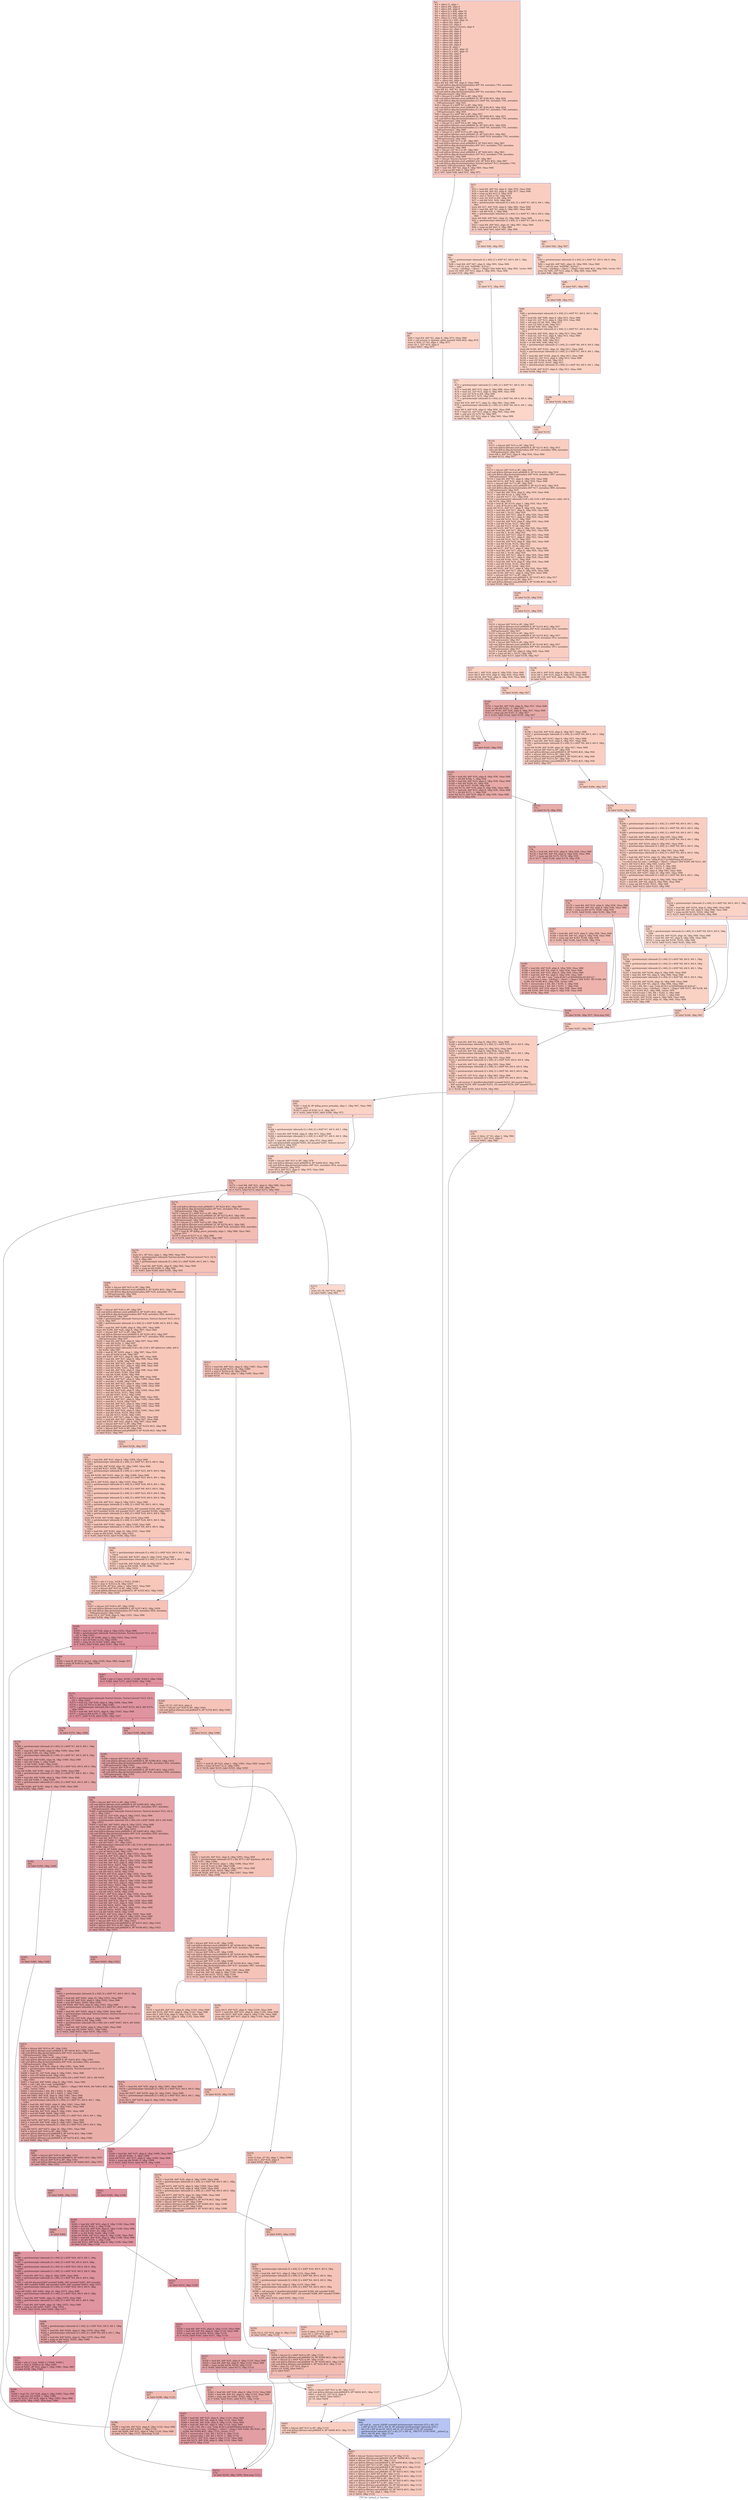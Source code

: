 digraph "CFG for 'prime2_p' function" {
	label="CFG for 'prime2_p' function";

	Node0x19be4e0 [shape=record,color="#3d50c3ff", style=filled, fillcolor="#ef886b70",label="{%2:\l  %3 = alloca i1, align 1\l  %4 = alloca i64, align 8\l  %5 = alloca i64, align 8\l  %6 = alloca [2 x i64], align 16\l  %7 = alloca [2 x i64], align 16\l  %8 = alloca [2 x i64], align 16\l  %9 = alloca [2 x i64], align 16\l  %10 = alloca [2 x i64], align 16\l  %11 = alloca i64, align 8\l  %12 = alloca i32, align 4\l  %13 = alloca %struct.factors, align 8\l  %14 = alloca i32, align 4\l  %15 = alloca i64, align 8\l  %16 = alloca i64, align 8\l  %17 = alloca i64, align 8\l  %18 = alloca i64, align 8\l  %19 = alloca i64, align 8\l  %20 = alloca i64, align 8\l  %21 = alloca i64, align 8\l  %22 = alloca i8, align 1\l  %23 = alloca [2 x i64], align 16\l  %24 = alloca [2 x i64], align 16\l  %25 = alloca i64, align 8\l  %26 = alloca i64, align 8\l  %27 = alloca i64, align 8\l  %28 = alloca i32, align 4\l  %29 = alloca i64, align 8\l  %30 = alloca i64, align 8\l  %31 = alloca i64, align 8\l  %32 = alloca i64, align 8\l  %33 = alloca i64, align 8\l  %34 = alloca i64, align 8\l  %35 = alloca i64, align 8\l  %36 = alloca i64, align 8\l  %37 = alloca i64, align 8\l  store i64 %0, i64* %4, align 8, !tbaa !848\l  call void @llvm.dbg.declare(metadata i64* %4, metadata !783, metadata\l... !DIExpression()), !dbg !852\l  store i64 %1, i64* %5, align 8, !tbaa !848\l  call void @llvm.dbg.declare(metadata i64* %5, metadata !784, metadata\l... !DIExpression()), !dbg !853\l  %38 = bitcast [2 x i64]* %6 to i8*, !dbg !854\l  call void @llvm.lifetime.start.p0i8(i64 16, i8* %38) #23, !dbg !854\l  call void @llvm.dbg.declare(metadata [2 x i64]* %6, metadata !785, metadata\l... !DIExpression()), !dbg !855\l  %39 = bitcast [2 x i64]* %7 to i8*, !dbg !854\l  call void @llvm.lifetime.start.p0i8(i64 16, i8* %39) #23, !dbg !854\l  call void @llvm.dbg.declare(metadata [2 x i64]* %7, metadata !789, metadata\l... !DIExpression()), !dbg !856\l  %40 = bitcast [2 x i64]* %8 to i8*, !dbg !857\l  call void @llvm.lifetime.start.p0i8(i64 16, i8* %40) #23, !dbg !857\l  call void @llvm.dbg.declare(metadata [2 x i64]* %8, metadata !790, metadata\l... !DIExpression()), !dbg !858\l  %41 = bitcast [2 x i64]* %9 to i8*, !dbg !859\l  call void @llvm.lifetime.start.p0i8(i64 16, i8* %41) #23, !dbg !859\l  call void @llvm.dbg.declare(metadata [2 x i64]* %9, metadata !791, metadata\l... !DIExpression()), !dbg !860\l  %42 = bitcast [2 x i64]* %10 to i8*, !dbg !861\l  call void @llvm.lifetime.start.p0i8(i64 16, i8* %42) #23, !dbg !861\l  call void @llvm.dbg.declare(metadata [2 x i64]* %10, metadata !792, metadata\l... !DIExpression()), !dbg !862\l  %43 = bitcast i64* %11 to i8*, !dbg !863\l  call void @llvm.lifetime.start.p0i8(i64 8, i8* %43) #23, !dbg !863\l  call void @llvm.dbg.declare(metadata i64* %11, metadata !793, metadata\l... !DIExpression()), !dbg !864\l  %44 = bitcast i32* %12 to i8*, !dbg !865\l  call void @llvm.lifetime.start.p0i8(i64 4, i8* %44) #23, !dbg !865\l  call void @llvm.dbg.declare(metadata i32* %12, metadata !794, metadata\l... !DIExpression()), !dbg !866\l  %45 = bitcast %struct.factors* %13 to i8*, !dbg !867\l  call void @llvm.lifetime.start.p0i8(i64 256, i8* %45) #23, !dbg !867\l  call void @llvm.dbg.declare(metadata %struct.factors* %13, metadata !795,\l... metadata !DIExpression()), !dbg !868\l  %46 = load i64, i64* %4, align 8, !dbg !869, !tbaa !848\l  %47 = icmp eq i64 %46, 0, !dbg !871\l  br i1 %47, label %48, label %51, !dbg !872\l|{<s0>T|<s1>F}}"];
	Node0x19be4e0:s0 -> Node0x1969c40;
	Node0x19be4e0:s1 -> Node0x1969c90;
	Node0x1969c40 [shape=record,color="#3d50c3ff", style=filled, fillcolor="#f59c7d70",label="{%48:\l48:                                               \l  %49 = load i64, i64* %5, align 8, !dbg !873, !tbaa !848\l  %50 = call zeroext i1 @prime_p(i64 noundef %49) #24, !dbg !874\l  store i1 %50, i1* %3, align 1, !dbg !875\l  store i32 1, i32* %14, align 4\l  br label %607, !dbg !875\l}"];
	Node0x1969c40 -> Node0x196bdb0;
	Node0x1969c90 [shape=record,color="#3d50c3ff", style=filled, fillcolor="#f2907270",label="{%51:\l51:                                               \l  %52 = load i64, i64* %4, align 8, !dbg !876, !tbaa !848\l  %53 = load i64, i64* %5, align 8, !dbg !877, !tbaa !848\l  %54 = icmp eq i64 %53, 0, !dbg !878\l  %55 = zext i1 %54 to i32, !dbg !878\l  %56 = sext i32 %55 to i64, !dbg !879\l  %57 = sub i64 %52, %56, !dbg !880\l  %58 = getelementptr inbounds [2 x i64], [2 x i64]* %7, i64 0, i64 1, !dbg\l... !881\l  store i64 %57, i64* %58, align 8, !dbg !882, !tbaa !848\l  %59 = load i64, i64* %5, align 8, !dbg !883, !tbaa !848\l  %60 = sub i64 %59, 1, !dbg !884\l  %61 = getelementptr inbounds [2 x i64], [2 x i64]* %7, i64 0, i64 0, !dbg\l... !885\l  store i64 %60, i64* %61, align 16, !dbg !886, !tbaa !848\l  %62 = getelementptr inbounds [2 x i64], [2 x i64]* %7, i64 0, i64 0, !dbg\l... !887\l  %63 = load i64, i64* %62, align 16, !dbg !887, !tbaa !848\l  %64 = icmp eq i64 %63, 0, !dbg !889\l  br i1 %64, label %65, label %81, !dbg !890\l|{<s0>T|<s1>F}}"];
	Node0x1969c90:s0 -> Node0x1969ce0;
	Node0x1969c90:s1 -> Node0x1969e20;
	Node0x1969ce0 [shape=record,color="#3d50c3ff", style=filled, fillcolor="#f6a38570",label="{%65:\l65:                                               \l  br label %66, !dbg !891\l}"];
	Node0x1969ce0 -> Node0x1969d30;
	Node0x1969d30 [shape=record,color="#3d50c3ff", style=filled, fillcolor="#f6a38570",label="{%66:\l66:                                               \l  %67 = getelementptr inbounds [2 x i64], [2 x i64]* %7, i64 0, i64 1, !dbg\l... !893\l  %68 = load i64, i64* %67, align 8, !dbg !893, !tbaa !848\l  %69 = call i32 asm \"bsf\\09$1, $\{0:q\}\",\l... \"=r,rm,~\{dirflag\},~\{fpsr\},~\{flags\}\"(i64 %68) #25, !dbg !893, !srcloc !895\l  store i32 %69, i32* %12, align 4, !dbg !893, !tbaa !896\l  br label %70, !dbg !893\l}"];
	Node0x1969d30 -> Node0x1969d80;
	Node0x1969d80 [shape=record,color="#3d50c3ff", style=filled, fillcolor="#f6a38570",label="{%70:\l70:                                               \l  br label %71, !dbg !893\l}"];
	Node0x1969d80 -> Node0x1969dd0;
	Node0x1969dd0 [shape=record,color="#3d50c3ff", style=filled, fillcolor="#f6a38570",label="{%71:\l71:                                               \l  %72 = getelementptr inbounds [2 x i64], [2 x i64]* %7, i64 0, i64 1, !dbg\l... !898\l  %73 = load i64, i64* %72, align 8, !dbg !898, !tbaa !848\l  %74 = load i32, i32* %12, align 4, !dbg !899, !tbaa !896\l  %75 = zext i32 %74 to i64, !dbg !900\l  %76 = lshr i64 %73, %75, !dbg !900\l  %77 = getelementptr inbounds [2 x i64], [2 x i64]* %6, i64 0, i64 0, !dbg\l... !901\l  store i64 %76, i64* %77, align 16, !dbg !902, !tbaa !848\l  %78 = getelementptr inbounds [2 x i64], [2 x i64]* %6, i64 0, i64 1, !dbg\l... !903\l  store i64 0, i64* %78, align 8, !dbg !904, !tbaa !848\l  %79 = load i32, i32* %12, align 4, !dbg !905, !tbaa !896\l  %80 = add nsw i32 %79, 64, !dbg !905\l  store i32 %80, i32* %12, align 4, !dbg !905, !tbaa !896\l  br label %110, !dbg !906\l}"];
	Node0x1969dd0 -> Node0x196a050;
	Node0x1969e20 [shape=record,color="#3d50c3ff", style=filled, fillcolor="#f4987a70",label="{%81:\l81:                                               \l  br label %82, !dbg !907\l}"];
	Node0x1969e20 -> Node0x1969e70;
	Node0x1969e70 [shape=record,color="#3d50c3ff", style=filled, fillcolor="#f4987a70",label="{%82:\l82:                                               \l  %83 = getelementptr inbounds [2 x i64], [2 x i64]* %7, i64 0, i64 0, !dbg\l... !909\l  %84 = load i64, i64* %83, align 16, !dbg !909, !tbaa !848\l  %85 = call i32 asm \"bsf\\09$1, $\{0:q\}\",\l... \"=r,rm,~\{dirflag\},~\{fpsr\},~\{flags\}\"(i64 %84) #25, !dbg !909, !srcloc !911\l  store i32 %85, i32* %12, align 4, !dbg !909, !tbaa !896\l  br label %86, !dbg !909\l}"];
	Node0x1969e70 -> Node0x1969ec0;
	Node0x1969ec0 [shape=record,color="#3d50c3ff", style=filled, fillcolor="#f4987a70",label="{%86:\l86:                                               \l  br label %87, !dbg !909\l}"];
	Node0x1969ec0 -> Node0x1969f10;
	Node0x1969f10 [shape=record,color="#3d50c3ff", style=filled, fillcolor="#f4987a70",label="{%87:\l87:                                               \l  br label %88, !dbg !912\l}"];
	Node0x1969f10 -> Node0x1969f60;
	Node0x1969f60 [shape=record,color="#3d50c3ff", style=filled, fillcolor="#f4987a70",label="{%88:\l88:                                               \l  %89 = getelementptr inbounds [2 x i64], [2 x i64]* %7, i64 0, i64 1, !dbg\l... !913\l  %90 = load i64, i64* %89, align 8, !dbg !913, !tbaa !848\l  %91 = load i32, i32* %12, align 4, !dbg !913, !tbaa !896\l  %92 = sub nsw i32 64, %91, !dbg !913\l  %93 = zext i32 %92 to i64, !dbg !913\l  %94 = shl i64 %90, %93, !dbg !913\l  %95 = getelementptr inbounds [2 x i64], [2 x i64]* %7, i64 0, i64 0, !dbg\l... !913\l  %96 = load i64, i64* %95, align 16, !dbg !913, !tbaa !848\l  %97 = load i32, i32* %12, align 4, !dbg !913, !tbaa !896\l  %98 = zext i32 %97 to i64, !dbg !913\l  %99 = lshr i64 %96, %98, !dbg !913\l  %100 = or i64 %94, %99, !dbg !913\l  %101 = getelementptr inbounds [2 x i64], [2 x i64]* %6, i64 0, i64 0, !dbg\l... !913\l  store i64 %100, i64* %101, align 16, !dbg !913, !tbaa !848\l  %102 = getelementptr inbounds [2 x i64], [2 x i64]* %7, i64 0, i64 1, !dbg\l... !913\l  %103 = load i64, i64* %102, align 8, !dbg !913, !tbaa !848\l  %104 = load i32, i32* %12, align 4, !dbg !913, !tbaa !896\l  %105 = zext i32 %104 to i64, !dbg !913\l  %106 = lshr i64 %103, %105, !dbg !913\l  %107 = getelementptr inbounds [2 x i64], [2 x i64]* %6, i64 0, i64 1, !dbg\l... !913\l  store i64 %106, i64* %107, align 8, !dbg !913, !tbaa !848\l  br label %108, !dbg !913\l}"];
	Node0x1969f60 -> Node0x1969fb0;
	Node0x1969fb0 [shape=record,color="#3d50c3ff", style=filled, fillcolor="#f4987a70",label="{%108:\l108:                                              \l  br label %109, !dbg !913\l}"];
	Node0x1969fb0 -> Node0x196a000;
	Node0x196a000 [shape=record,color="#3d50c3ff", style=filled, fillcolor="#f4987a70",label="{%109:\l109:                                              \l  br label %110\l}"];
	Node0x196a000 -> Node0x196a050;
	Node0x196a050 [shape=record,color="#3d50c3ff", style=filled, fillcolor="#f2907270",label="{%110:\l110:                                              \l  %111 = bitcast i64* %15 to i8*, !dbg !915\l  call void @llvm.lifetime.start.p0i8(i64 8, i8* %111) #23, !dbg !915\l  call void @llvm.dbg.declare(metadata i64* %15, metadata !806, metadata\l... !DIExpression()), !dbg !916\l  store i64 2, i64* %15, align 8, !dbg !916, !tbaa !848\l  br label %112, !dbg !917\l}"];
	Node0x196a050 -> Node0x196a0a0;
	Node0x196a0a0 [shape=record,color="#3d50c3ff", style=filled, fillcolor="#f2907270",label="{%112:\l112:                                              \l  %113 = bitcast i64* %16 to i8*, !dbg !918\l  call void @llvm.lifetime.start.p0i8(i64 8, i8* %113) #23, !dbg !918\l  call void @llvm.dbg.declare(metadata i64* %16, metadata !807, metadata\l... !DIExpression()), !dbg !918\l  %114 = load i64, i64* %5, align 8, !dbg !918, !tbaa !848\l  store i64 %114, i64* %16, align 8, !dbg !918, !tbaa !848\l  %115 = bitcast i64* %17 to i8*, !dbg !918\l  call void @llvm.lifetime.start.p0i8(i64 8, i8* %115) #23, !dbg !918\l  call void @llvm.dbg.declare(metadata i64* %17, metadata !809, metadata\l... !DIExpression()), !dbg !918\l  %116 = load i64, i64* %16, align 8, !dbg !918, !tbaa !848\l  %117 = udiv i64 %116, 2, !dbg !918\l  %118 = and i64 %117, 127, !dbg !918\l  %119 = getelementptr inbounds [128 x i8], [128 x i8]* @binvert_table, i64 0,\l... i64 %118, !dbg !918\l  %120 = load i8, i8* %119, align 1, !dbg !918, !tbaa !919\l  %121 = zext i8 %120 to i64, !dbg !918\l  store i64 %121, i64* %17, align 8, !dbg !918, !tbaa !848\l  %122 = load i64, i64* %17, align 8, !dbg !920, !tbaa !848\l  %123 = mul i64 2, %122, !dbg !920\l  %124 = load i64, i64* %17, align 8, !dbg !920, !tbaa !848\l  %125 = load i64, i64* %17, align 8, !dbg !920, !tbaa !848\l  %126 = mul i64 %124, %125, !dbg !920\l  %127 = load i64, i64* %16, align 8, !dbg !920, !tbaa !848\l  %128 = mul i64 %126, %127, !dbg !920\l  %129 = sub i64 %123, %128, !dbg !920\l  store i64 %129, i64* %17, align 8, !dbg !920, !tbaa !848\l  %130 = load i64, i64* %17, align 8, !dbg !922, !tbaa !848\l  %131 = mul i64 2, %130, !dbg !922\l  %132 = load i64, i64* %17, align 8, !dbg !922, !tbaa !848\l  %133 = load i64, i64* %17, align 8, !dbg !922, !tbaa !848\l  %134 = mul i64 %132, %133, !dbg !922\l  %135 = load i64, i64* %16, align 8, !dbg !922, !tbaa !848\l  %136 = mul i64 %134, %135, !dbg !922\l  %137 = sub i64 %131, %136, !dbg !922\l  store i64 %137, i64* %17, align 8, !dbg !922, !tbaa !848\l  %138 = load i64, i64* %17, align 8, !dbg !924, !tbaa !848\l  %139 = mul i64 2, %138, !dbg !924\l  %140 = load i64, i64* %17, align 8, !dbg !924, !tbaa !848\l  %141 = load i64, i64* %17, align 8, !dbg !924, !tbaa !848\l  %142 = mul i64 %140, %141, !dbg !924\l  %143 = load i64, i64* %16, align 8, !dbg !924, !tbaa !848\l  %144 = mul i64 %142, %143, !dbg !924\l  %145 = sub i64 %139, %144, !dbg !924\l  store i64 %145, i64* %17, align 8, !dbg !924, !tbaa !848\l  %146 = load i64, i64* %17, align 8, !dbg !918, !tbaa !848\l  store i64 %146, i64* %11, align 8, !dbg !918, !tbaa !848\l  %147 = bitcast i64* %17 to i8*, !dbg !917\l  call void @llvm.lifetime.end.p0i8(i64 8, i8* %147) #23, !dbg !917\l  %148 = bitcast i64* %16 to i8*, !dbg !917\l  call void @llvm.lifetime.end.p0i8(i64 8, i8* %148) #23, !dbg !917\l  br label %149, !dbg !918\l}"];
	Node0x196a0a0 -> Node0x196a0f0;
	Node0x196a0f0 [shape=record,color="#3d50c3ff", style=filled, fillcolor="#f2907270",label="{%149:\l149:                                              \l  br label %150, !dbg !918\l}"];
	Node0x196a0f0 -> Node0x196a140;
	Node0x196a140 [shape=record,color="#3d50c3ff", style=filled, fillcolor="#f2907270",label="{%150:\l150:                                              \l  br label %151, !dbg !926\l}"];
	Node0x196a140 -> Node0x196a190;
	Node0x196a190 [shape=record,color="#3d50c3ff", style=filled, fillcolor="#f2907270",label="{%151:\l151:                                              \l  %152 = bitcast i64* %18 to i8*, !dbg !927\l  call void @llvm.lifetime.start.p0i8(i64 8, i8* %152) #23, !dbg !927\l  call void @llvm.dbg.declare(metadata i64* %18, metadata !810, metadata\l... !DIExpression()), !dbg !927\l  %153 = bitcast i64* %19 to i8*, !dbg !927\l  call void @llvm.lifetime.start.p0i8(i64 8, i8* %153) #23, !dbg !927\l  call void @llvm.dbg.declare(metadata i64* %19, metadata !812, metadata\l... !DIExpression()), !dbg !927\l  %154 = bitcast i64* %20 to i8*, !dbg !927\l  call void @llvm.lifetime.start.p0i8(i64 8, i8* %154) #23, !dbg !927\l  call void @llvm.dbg.declare(metadata i64* %20, metadata !813, metadata\l... !DIExpression()), !dbg !927\l  %155 = load i64, i64* %4, align 8, !dbg !928, !tbaa !848\l  %156 = icmp ult i64 1, %155, !dbg !928\l  br i1 %156, label %157, label %158, !dbg !927\l|{<s0>T|<s1>F}}"];
	Node0x196a190:s0 -> Node0x196a1e0;
	Node0x196a190:s1 -> Node0x196a230;
	Node0x196a1e0 [shape=record,color="#3d50c3ff", style=filled, fillcolor="#f59c7d70",label="{%157:\l157:                                              \l  store i64 1, i64* %18, align 8, !dbg !930, !tbaa !848\l  store i64 0, i64* %19, align 8, !dbg !930, !tbaa !848\l  store i64 64, i64* %20, align 8, !dbg !930, !tbaa !848\l  br label %159, !dbg !930\l}"];
	Node0x196a1e0 -> Node0x196a280;
	Node0x196a230 [shape=record,color="#3d50c3ff", style=filled, fillcolor="#f59c7d70",label="{%158:\l158:                                              \l  store i64 0, i64* %18, align 8, !dbg !932, !tbaa !848\l  store i64 1, i64* %19, align 8, !dbg !932, !tbaa !848\l  store i64 128, i64* %20, align 8, !dbg !932, !tbaa !848\l  br label %159\l}"];
	Node0x196a230 -> Node0x196a280;
	Node0x196a280 [shape=record,color="#3d50c3ff", style=filled, fillcolor="#f2907270",label="{%159:\l159:                                              \l  br label %160, !dbg !927\l}"];
	Node0x196a280 -> Node0x196a2d0;
	Node0x196a2d0 [shape=record,color="#3d50c3ff", style=filled, fillcolor="#cc403a70",label="{%160:\l160:                                              \l  %161 = load i64, i64* %20, align 8, !dbg !927, !tbaa !848\l  %162 = add i64 %161, -1, !dbg !927\l  store i64 %162, i64* %20, align 8, !dbg !927, !tbaa !848\l  %163 = icmp ugt i64 %161, 0, !dbg !927\l  br i1 %163, label %164, label %195, !dbg !927\l|{<s0>T|<s1>F}}"];
	Node0x196a2d0:s0 -> Node0x196a320;
	Node0x196a2d0:s1 -> Node0x196a5a0;
	Node0x196a320 [shape=record,color="#3d50c3ff", style=filled, fillcolor="#cc403a70",label="{%164:\l164:                                              \l  br label %165, !dbg !934\l}"];
	Node0x196a320 -> Node0x196a370;
	Node0x196a370 [shape=record,color="#3d50c3ff", style=filled, fillcolor="#cc403a70",label="{%165:\l165:                                              \l  %166 = load i64, i64* %18, align 8, !dbg !936, !tbaa !848\l  %167 = shl i64 %166, 1, !dbg !936\l  %168 = load i64, i64* %19, align 8, !dbg !936, !tbaa !848\l  %169 = lshr i64 %168, 63, !dbg !936\l  %170 = or i64 %167, %169, !dbg !936\l  store i64 %170, i64* %18, align 8, !dbg !936, !tbaa !848\l  %171 = load i64, i64* %19, align 8, !dbg !936, !tbaa !848\l  %172 = shl i64 %171, 1, !dbg !936\l  store i64 %172, i64* %19, align 8, !dbg !936, !tbaa !848\l  br label %173, !dbg !936\l}"];
	Node0x196a370 -> Node0x196a3c0;
	Node0x196a3c0 [shape=record,color="#3d50c3ff", style=filled, fillcolor="#cc403a70",label="{%173:\l173:                                              \l  br label %174, !dbg !936\l}"];
	Node0x196a3c0 -> Node0x196a410;
	Node0x196a410 [shape=record,color="#3d50c3ff", style=filled, fillcolor="#cc403a70",label="{%174:\l174:                                              \l  %175 = load i64, i64* %18, align 8, !dbg !938, !tbaa !848\l  %176 = load i64, i64* %4, align 8, !dbg !938, !tbaa !848\l  %177 = icmp ugt i64 %175, %176, !dbg !938\l  br i1 %177, label %186, label %178, !dbg !938\l|{<s0>T|<s1>F}}"];
	Node0x196a410:s0 -> Node0x196a500;
	Node0x196a410:s1 -> Node0x196a460;
	Node0x196a460 [shape=record,color="#3d50c3ff", style=filled, fillcolor="#d8564670",label="{%178:\l178:                                              \l  %179 = load i64, i64* %18, align 8, !dbg !938, !tbaa !848\l  %180 = load i64, i64* %4, align 8, !dbg !938, !tbaa !848\l  %181 = icmp eq i64 %179, %180, !dbg !938\l  br i1 %181, label %182, label %194, !dbg !938\l|{<s0>T|<s1>F}}"];
	Node0x196a460:s0 -> Node0x196a4b0;
	Node0x196a460:s1 -> Node0x196a550;
	Node0x196a4b0 [shape=record,color="#3d50c3ff", style=filled, fillcolor="#e1675170",label="{%182:\l182:                                              \l  %183 = load i64, i64* %19, align 8, !dbg !938, !tbaa !848\l  %184 = load i64, i64* %5, align 8, !dbg !938, !tbaa !848\l  %185 = icmp uge i64 %183, %184, !dbg !938\l  br i1 %185, label %186, label %194, !dbg !934\l|{<s0>T|<s1>F}}"];
	Node0x196a4b0:s0 -> Node0x196a500;
	Node0x196a4b0:s1 -> Node0x196a550;
	Node0x196a500 [shape=record,color="#3d50c3ff", style=filled, fillcolor="#d6524470",label="{%186:\l186:                                              \l  %187 = load i64, i64* %18, align 8, !dbg !938, !tbaa !848\l  %188 = load i64, i64* %4, align 8, !dbg !938, !tbaa !848\l  %189 = load i64, i64* %19, align 8, !dbg !938, !tbaa !848\l  %190 = load i64, i64* %5, align 8, !dbg !938, !tbaa !848\l  %191 = call \{ i64, i64 \} asm \"subq $5,$\{1:q\}\\0A\\09sbbq $3,$\{0:q\}\",\l... \"=r,=&r,0,rme,1,rme,~\{dirflag\},~\{fpsr\},~\{flags\}\"(i64 %187, i64 %188, i64\l... %189, i64 %190) #25, !dbg !938, !srcloc !940\l  %192 = extractvalue \{ i64, i64 \} %191, 0, !dbg !938\l  %193 = extractvalue \{ i64, i64 \} %191, 1, !dbg !938\l  store i64 %192, i64* %18, align 8, !dbg !938, !tbaa !848\l  store i64 %193, i64* %19, align 8, !dbg !938, !tbaa !848\l  br label %194, !dbg !938\l}"];
	Node0x196a500 -> Node0x196a550;
	Node0x196a550 [shape=record,color="#3d50c3ff", style=filled, fillcolor="#cc403a70",label="{%194:\l194:                                              \l  br label %160, !dbg !927, !llvm.loop !941\l}"];
	Node0x196a550 -> Node0x196a2d0;
	Node0x196a5a0 [shape=record,color="#3d50c3ff", style=filled, fillcolor="#f2907270",label="{%195:\l195:                                              \l  %196 = load i64, i64* %18, align 8, !dbg !927, !tbaa !848\l  %197 = getelementptr inbounds [2 x i64], [2 x i64]* %9, i64 0, i64 1, !dbg\l... !927\l  store i64 %196, i64* %197, align 8, !dbg !927, !tbaa !848\l  %198 = load i64, i64* %19, align 8, !dbg !927, !tbaa !848\l  %199 = getelementptr inbounds [2 x i64], [2 x i64]* %9, i64 0, i64 0, !dbg\l... !927\l  store i64 %198, i64* %199, align 16, !dbg !927, !tbaa !848\l  %200 = bitcast i64* %20 to i8*, !dbg !926\l  call void @llvm.lifetime.end.p0i8(i64 8, i8* %200) #23, !dbg !926\l  %201 = bitcast i64* %19 to i8*, !dbg !926\l  call void @llvm.lifetime.end.p0i8(i64 8, i8* %201) #23, !dbg !926\l  %202 = bitcast i64* %18 to i8*, !dbg !926\l  call void @llvm.lifetime.end.p0i8(i64 8, i8* %202) #23, !dbg !926\l  br label %203, !dbg !927\l}"];
	Node0x196a5a0 -> Node0x196a5f0;
	Node0x196a5f0 [shape=record,color="#3d50c3ff", style=filled, fillcolor="#f2907270",label="{%203:\l203:                                              \l  br label %204, !dbg !927\l}"];
	Node0x196a5f0 -> Node0x196a640;
	Node0x196a640 [shape=record,color="#3d50c3ff", style=filled, fillcolor="#f2907270",label="{%204:\l204:                                              \l  br label %205, !dbg !944\l}"];
	Node0x196a640 -> Node0x196a690;
	Node0x196a690 [shape=record,color="#3d50c3ff", style=filled, fillcolor="#f2907270",label="{%205:\l205:                                              \l  %206 = getelementptr inbounds [2 x i64], [2 x i64]* %8, i64 0, i64 1, !dbg\l... !945\l  %207 = getelementptr inbounds [2 x i64], [2 x i64]* %8, i64 0, i64 0, !dbg\l... !945\l  %208 = getelementptr inbounds [2 x i64], [2 x i64]* %9, i64 0, i64 1, !dbg\l... !945\l  %209 = load i64, i64* %208, align 8, !dbg !945, !tbaa !848\l  %210 = getelementptr inbounds [2 x i64], [2 x i64]* %9, i64 0, i64 1, !dbg\l... !945\l  %211 = load i64, i64* %210, align 8, !dbg !945, !tbaa !848\l  %212 = getelementptr inbounds [2 x i64], [2 x i64]* %9, i64 0, i64 0, !dbg\l... !945\l  %213 = load i64, i64* %212, align 16, !dbg !945, !tbaa !848\l  %214 = getelementptr inbounds [2 x i64], [2 x i64]* %9, i64 0, i64 0, !dbg\l... !945\l  %215 = load i64, i64* %214, align 16, !dbg !945, !tbaa !848\l  %216 = call \{ i64, i64 \} asm \"addq $5,$\{1:q\}\\0A\\09adcq $3,$\{0:q\}\",\l... \"=r,=&r,0,rme,%1,rme,~\{dirflag\},~\{fpsr\},~\{flags\}\"(i64 %209, i64 %211, i64\l... %213, i64 %215) #25, !dbg !945, !srcloc !947\l  %217 = extractvalue \{ i64, i64 \} %216, 0, !dbg !945\l  %218 = extractvalue \{ i64, i64 \} %216, 1, !dbg !945\l  store i64 %217, i64* %206, align 8, !dbg !945, !tbaa !848\l  store i64 %218, i64* %207, align 16, !dbg !945, !tbaa !848\l  %219 = getelementptr inbounds [2 x i64], [2 x i64]* %8, i64 0, i64 1, !dbg\l... !948\l  %220 = load i64, i64* %219, align 8, !dbg !948, !tbaa !848\l  %221 = load i64, i64* %4, align 8, !dbg !948, !tbaa !848\l  %222 = icmp ugt i64 %220, %221, !dbg !948\l  br i1 %222, label %233, label %223, !dbg !948\l|{<s0>T|<s1>F}}"];
	Node0x196a690:s0 -> Node0x196a780;
	Node0x196a690:s1 -> Node0x196a6e0;
	Node0x196a6e0 [shape=record,color="#3d50c3ff", style=filled, fillcolor="#f59c7d70",label="{%223:\l223:                                              \l  %224 = getelementptr inbounds [2 x i64], [2 x i64]* %8, i64 0, i64 1, !dbg\l... !948\l  %225 = load i64, i64* %224, align 8, !dbg !948, !tbaa !848\l  %226 = load i64, i64* %4, align 8, !dbg !948, !tbaa !848\l  %227 = icmp eq i64 %225, %226, !dbg !948\l  br i1 %227, label %228, label %245, !dbg !948\l|{<s0>T|<s1>F}}"];
	Node0x196a6e0:s0 -> Node0x196a730;
	Node0x196a6e0:s1 -> Node0x196a7d0;
	Node0x196a730 [shape=record,color="#3d50c3ff", style=filled, fillcolor="#f7ac8e70",label="{%228:\l228:                                              \l  %229 = getelementptr inbounds [2 x i64], [2 x i64]* %8, i64 0, i64 0, !dbg\l... !948\l  %230 = load i64, i64* %229, align 16, !dbg !948, !tbaa !848\l  %231 = load i64, i64* %5, align 8, !dbg !948, !tbaa !848\l  %232 = icmp uge i64 %230, %231, !dbg !948\l  br i1 %232, label %233, label %245, !dbg !945\l|{<s0>T|<s1>F}}"];
	Node0x196a730:s0 -> Node0x196a780;
	Node0x196a730:s1 -> Node0x196a7d0;
	Node0x196a780 [shape=record,color="#3d50c3ff", style=filled, fillcolor="#f4987a70",label="{%233:\l233:                                              \l  %234 = getelementptr inbounds [2 x i64], [2 x i64]* %8, i64 0, i64 1, !dbg\l... !948\l  %235 = getelementptr inbounds [2 x i64], [2 x i64]* %8, i64 0, i64 0, !dbg\l... !948\l  %236 = getelementptr inbounds [2 x i64], [2 x i64]* %8, i64 0, i64 1, !dbg\l... !948\l  %237 = load i64, i64* %236, align 8, !dbg !948, !tbaa !848\l  %238 = load i64, i64* %4, align 8, !dbg !948, !tbaa !848\l  %239 = getelementptr inbounds [2 x i64], [2 x i64]* %8, i64 0, i64 0, !dbg\l... !948\l  %240 = load i64, i64* %239, align 16, !dbg !948, !tbaa !848\l  %241 = load i64, i64* %5, align 8, !dbg !948, !tbaa !848\l  %242 = call \{ i64, i64 \} asm \"subq $5,$\{1:q\}\\0A\\09sbbq $3,$\{0:q\}\",\l... \"=r,=&r,0,rme,1,rme,~\{dirflag\},~\{fpsr\},~\{flags\}\"(i64 %237, i64 %238, i64\l... %240, i64 %241) #25, !dbg !948, !srcloc !950\l  %243 = extractvalue \{ i64, i64 \} %242, 0, !dbg !948\l  %244 = extractvalue \{ i64, i64 \} %242, 1, !dbg !948\l  store i64 %243, i64* %234, align 8, !dbg !948, !tbaa !848\l  store i64 %244, i64* %235, align 16, !dbg !948, !tbaa !848\l  br label %245, !dbg !948\l}"];
	Node0x196a780 -> Node0x196a7d0;
	Node0x196a7d0 [shape=record,color="#3d50c3ff", style=filled, fillcolor="#f2907270",label="{%245:\l245:                                              \l  br label %246, !dbg !945\l}"];
	Node0x196a7d0 -> Node0x196a820;
	Node0x196a820 [shape=record,color="#3d50c3ff", style=filled, fillcolor="#f2907270",label="{%246:\l246:                                              \l  br label %247, !dbg !945\l}"];
	Node0x196a820 -> Node0x196a870;
	Node0x196a870 [shape=record,color="#3d50c3ff", style=filled, fillcolor="#f2907270",label="{%247:\l247:                                              \l  %248 = load i64, i64* %5, align 8, !dbg !951, !tbaa !848\l  %249 = getelementptr inbounds [2 x i64], [2 x i64]* %10, i64 0, i64 0, !dbg\l... !952\l  store i64 %248, i64* %249, align 16, !dbg !953, !tbaa !848\l  %250 = load i64, i64* %4, align 8, !dbg !954, !tbaa !848\l  %251 = getelementptr inbounds [2 x i64], [2 x i64]* %10, i64 0, i64 1, !dbg\l... !955\l  store i64 %250, i64* %251, align 8, !dbg !956, !tbaa !848\l  %252 = getelementptr inbounds [2 x i64], [2 x i64]* %10, i64 0, i64 0, !dbg\l... !957\l  %253 = load i64, i64* %11, align 8, !dbg !959, !tbaa !848\l  %254 = getelementptr inbounds [2 x i64], [2 x i64]* %8, i64 0, i64 0, !dbg\l... !960\l  %255 = getelementptr inbounds [2 x i64], [2 x i64]* %6, i64 0, i64 0, !dbg\l... !961\l  %256 = load i32, i32* %12, align 4, !dbg !962, !tbaa !896\l  %257 = getelementptr inbounds [2 x i64], [2 x i64]* %9, i64 0, i64 0, !dbg\l... !963\l  %258 = call zeroext i1 @millerrabin2(i64* noundef %252, i64 noundef %253,\l... i64* noundef %254, i64* noundef %255, i32 noundef %256, i64* noundef %257)\l... #24, !dbg !964\l  br i1 %258, label %260, label %259, !dbg !965\l|{<s0>T|<s1>F}}"];
	Node0x196a870:s0 -> Node0x196a910;
	Node0x196a870:s1 -> Node0x196a8c0;
	Node0x196a8c0 [shape=record,color="#3d50c3ff", style=filled, fillcolor="#f59c7d70",label="{%259:\l259:                                              \l  store i1 false, i1* %3, align 1, !dbg !966\l  store i32 1, i32* %14, align 4\l  br label %605, !dbg !966\l}"];
	Node0x196a8c0 -> Node0x196bd60;
	Node0x196a910 [shape=record,color="#3d50c3ff", style=filled, fillcolor="#f59c7d70",label="{%260:\l260:                                              \l  %261 = load i8, i8* @flag_prove_primality, align 1, !dbg !967, !tbaa !969,\l... !range !971\l  %262 = trunc i8 %261 to i1, !dbg !967\l  br i1 %262, label %263, label %268, !dbg !972\l|{<s0>T|<s1>F}}"];
	Node0x196a910:s0 -> Node0x196a960;
	Node0x196a910:s1 -> Node0x196a9b0;
	Node0x196a960 [shape=record,color="#3d50c3ff", style=filled, fillcolor="#f7ac8e70",label="{%263:\l263:                                              \l  %264 = getelementptr inbounds [2 x i64], [2 x i64]* %7, i64 0, i64 1, !dbg\l... !973\l  %265 = load i64, i64* %264, align 8, !dbg !973, !tbaa !848\l  %266 = getelementptr inbounds [2 x i64], [2 x i64]* %7, i64 0, i64 0, !dbg\l... !975\l  %267 = load i64, i64* %266, align 16, !dbg !975, !tbaa !848\l  call void @factor(i64 noundef %265, i64 noundef %267, %struct.factors*\l... noundef %13), !dbg !976\l  br label %268, !dbg !977\l}"];
	Node0x196a960 -> Node0x196a9b0;
	Node0x196a9b0 [shape=record,color="#3d50c3ff", style=filled, fillcolor="#f59c7d70",label="{%268:\l268:                                              \l  %269 = bitcast i64* %21 to i8*, !dbg !978\l  call void @llvm.lifetime.start.p0i8(i64 8, i8* %269) #23, !dbg !978\l  call void @llvm.dbg.declare(metadata i64* %21, metadata !814, metadata\l... !DIExpression()), !dbg !979\l  store i64 0, i64* %21, align 8, !dbg !979, !tbaa !848\l  br label %270, !dbg !978\l}"];
	Node0x196a9b0 -> Node0x196aa00;
	Node0x196aa00 [shape=record,color="#3d50c3ff", style=filled, fillcolor="#e1675170",label="{%270:\l270:                                              \l  %271 = load i64, i64* %21, align 8, !dbg !980, !tbaa !848\l  %272 = icmp ult i64 %271, 668, !dbg !981\l  br i1 %272, label %274, label %273, !dbg !982\l|{<s0>T|<s1>F}}"];
	Node0x196aa00:s0 -> Node0x196aaa0;
	Node0x196aa00:s1 -> Node0x196aa50;
	Node0x196aa50 [shape=record,color="#3d50c3ff", style=filled, fillcolor="#f7ac8e70",label="{%273:\l273:                                              \l  store i32 18, i32* %14, align 4\l  br label %601, !dbg !982\l}"];
	Node0x196aa50 -> Node0x196bcc0;
	Node0x196aaa0 [shape=record,color="#3d50c3ff", style=filled, fillcolor="#e1675170",label="{%274:\l274:                                              \l  call void @llvm.lifetime.start.p0i8(i64 1, i8* %22) #23, !dbg !983\l  call void @llvm.dbg.declare(metadata i8* %22, metadata !816, metadata\l... !DIExpression()), !dbg !984\l  %275 = bitcast [2 x i64]* %23 to i8*, !dbg !985\l  call void @llvm.lifetime.start.p0i8(i64 16, i8* %275) #23, !dbg !985\l  call void @llvm.dbg.declare(metadata [2 x i64]* %23, metadata !819, metadata\l... !DIExpression()), !dbg !986\l  %276 = bitcast [2 x i64]* %24 to i8*, !dbg !985\l  call void @llvm.lifetime.start.p0i8(i64 16, i8* %276) #23, !dbg !985\l  call void @llvm.dbg.declare(metadata [2 x i64]* %24, metadata !820, metadata\l... !DIExpression()), !dbg !987\l  %277 = load i8, i8* @flag_prove_primality, align 1, !dbg !988, !tbaa !969,\l... !range !971\l  %278 = trunc i8 %277 to i1, !dbg !988\l  br i1 %278, label %279, label %512, !dbg !989\l|{<s0>T|<s1>F}}"];
	Node0x196aaa0:s0 -> Node0x196aaf0;
	Node0x196aaa0:s1 -> Node0x196b4f0;
	Node0x196aaf0 [shape=record,color="#3d50c3ff", style=filled, fillcolor="#e8765c70",label="{%279:\l279:                                              \l  store i8 1, i8* %22, align 1, !dbg !990, !tbaa !969\l  %280 = getelementptr inbounds %struct.factors, %struct.factors* %13, i32 0,\l... i32 0, !dbg !991\l  %281 = getelementptr inbounds [2 x i64], [2 x i64]* %280, i64 0, i64 1, !dbg\l... !992\l  %282 = load i64, i64* %281, align 8, !dbg !992, !tbaa !848\l  %283 = icmp ne i64 %282, 0, !dbg !992\l  br i1 %283, label %284, label %356, !dbg !993\l|{<s0>T|<s1>F}}"];
	Node0x196aaf0:s0 -> Node0x196ab40;
	Node0x196aaf0:s1 -> Node0x196ad20;
	Node0x196ab40 [shape=record,color="#3d50c3ff", style=filled, fillcolor="#ec7f6370",label="{%284:\l284:                                              \l  %285 = bitcast i64* %25 to i8*, !dbg !994\l  call void @llvm.lifetime.start.p0i8(i64 8, i8* %285) #23, !dbg !994\l  call void @llvm.dbg.declare(metadata i64* %25, metadata !821, metadata\l... !DIExpression()), !dbg !995\l  br label %286, !dbg !996\l}"];
	Node0x196ab40 -> Node0x196ab90;
	Node0x196ab90 [shape=record,color="#3d50c3ff", style=filled, fillcolor="#ec7f6370",label="{%286:\l286:                                              \l  %287 = bitcast i64* %26 to i8*, !dbg !997\l  call void @llvm.lifetime.start.p0i8(i64 8, i8* %287) #23, !dbg !997\l  call void @llvm.dbg.declare(metadata i64* %26, metadata !826, metadata\l... !DIExpression()), !dbg !997\l  %288 = getelementptr inbounds %struct.factors, %struct.factors* %13, i32 0,\l... i32 0, !dbg !997\l  %289 = getelementptr inbounds [2 x i64], [2 x i64]* %288, i64 0, i64 0, !dbg\l... !997\l  %290 = load i64, i64* %289, align 8, !dbg !997, !tbaa !848\l  store i64 %290, i64* %26, align 8, !dbg !997, !tbaa !848\l  %291 = bitcast i64* %27 to i8*, !dbg !997\l  call void @llvm.lifetime.start.p0i8(i64 8, i8* %291) #23, !dbg !997\l  call void @llvm.dbg.declare(metadata i64* %27, metadata !828, metadata\l... !DIExpression()), !dbg !997\l  %292 = load i64, i64* %26, align 8, !dbg !997, !tbaa !848\l  %293 = udiv i64 %292, 2, !dbg !997\l  %294 = and i64 %293, 127, !dbg !997\l  %295 = getelementptr inbounds [128 x i8], [128 x i8]* @binvert_table, i64 0,\l... i64 %294, !dbg !997\l  %296 = load i8, i8* %295, align 1, !dbg !997, !tbaa !919\l  %297 = zext i8 %296 to i64, !dbg !997\l  store i64 %297, i64* %27, align 8, !dbg !997, !tbaa !848\l  %298 = load i64, i64* %27, align 8, !dbg !998, !tbaa !848\l  %299 = mul i64 2, %298, !dbg !998\l  %300 = load i64, i64* %27, align 8, !dbg !998, !tbaa !848\l  %301 = load i64, i64* %27, align 8, !dbg !998, !tbaa !848\l  %302 = mul i64 %300, %301, !dbg !998\l  %303 = load i64, i64* %26, align 8, !dbg !998, !tbaa !848\l  %304 = mul i64 %302, %303, !dbg !998\l  %305 = sub i64 %299, %304, !dbg !998\l  store i64 %305, i64* %27, align 8, !dbg !998, !tbaa !848\l  %306 = load i64, i64* %27, align 8, !dbg !1000, !tbaa !848\l  %307 = mul i64 2, %306, !dbg !1000\l  %308 = load i64, i64* %27, align 8, !dbg !1000, !tbaa !848\l  %309 = load i64, i64* %27, align 8, !dbg !1000, !tbaa !848\l  %310 = mul i64 %308, %309, !dbg !1000\l  %311 = load i64, i64* %26, align 8, !dbg !1000, !tbaa !848\l  %312 = mul i64 %310, %311, !dbg !1000\l  %313 = sub i64 %307, %312, !dbg !1000\l  store i64 %313, i64* %27, align 8, !dbg !1000, !tbaa !848\l  %314 = load i64, i64* %27, align 8, !dbg !1002, !tbaa !848\l  %315 = mul i64 2, %314, !dbg !1002\l  %316 = load i64, i64* %27, align 8, !dbg !1002, !tbaa !848\l  %317 = load i64, i64* %27, align 8, !dbg !1002, !tbaa !848\l  %318 = mul i64 %316, %317, !dbg !1002\l  %319 = load i64, i64* %26, align 8, !dbg !1002, !tbaa !848\l  %320 = mul i64 %318, %319, !dbg !1002\l  %321 = sub i64 %315, %320, !dbg !1002\l  store i64 %321, i64* %27, align 8, !dbg !1002, !tbaa !848\l  %322 = load i64, i64* %27, align 8, !dbg !997, !tbaa !848\l  store i64 %322, i64* %25, align 8, !dbg !997, !tbaa !848\l  %323 = bitcast i64* %27 to i8*, !dbg !996\l  call void @llvm.lifetime.end.p0i8(i64 8, i8* %323) #23, !dbg !996\l  %324 = bitcast i64* %26 to i8*, !dbg !996\l  call void @llvm.lifetime.end.p0i8(i64 8, i8* %324) #23, !dbg !996\l  br label %325, !dbg !997\l}"];
	Node0x196ab90 -> Node0x196abe0;
	Node0x196abe0 [shape=record,color="#3d50c3ff", style=filled, fillcolor="#ec7f6370",label="{%325:\l325:                                              \l  br label %326, !dbg !997\l}"];
	Node0x196abe0 -> Node0x196ac30;
	Node0x196ac30 [shape=record,color="#3d50c3ff", style=filled, fillcolor="#ec7f6370",label="{%326:\l326:                                              \l  %327 = load i64, i64* %25, align 8, !dbg !1004, !tbaa !848\l  %328 = getelementptr inbounds [2 x i64], [2 x i64]* %7, i64 0, i64 0, !dbg\l... !1005\l  %329 = load i64, i64* %328, align 16, !dbg !1005, !tbaa !848\l  %330 = mul i64 %327, %329, !dbg !1006\l  %331 = getelementptr inbounds [2 x i64], [2 x i64]* %23, i64 0, i64 0, !dbg\l... !1007\l  store i64 %330, i64* %331, align 16, !dbg !1008, !tbaa !848\l  %332 = getelementptr inbounds [2 x i64], [2 x i64]* %23, i64 0, i64 1, !dbg\l... !1009\l  store i64 0, i64* %332, align 8, !dbg !1010, !tbaa !848\l  %333 = getelementptr inbounds [2 x i64], [2 x i64]* %24, i64 0, i64 1, !dbg\l... !1011\l  %334 = getelementptr inbounds [2 x i64], [2 x i64]* %8, i64 0, i64 0, !dbg\l... !1012\l  %335 = getelementptr inbounds [2 x i64], [2 x i64]* %23, i64 0, i64 0, !dbg\l... !1013\l  %336 = getelementptr inbounds [2 x i64], [2 x i64]* %10, i64 0, i64 0, !dbg\l... !1014\l  %337 = load i64, i64* %11, align 8, !dbg !1015, !tbaa !848\l  %338 = getelementptr inbounds [2 x i64], [2 x i64]* %9, i64 0, i64 0, !dbg\l... !1016\l  %339 = call i64 @powm2(i64* noundef %333, i64* noundef %334, i64* noundef\l... %335, i64* noundef %336, i64 noundef %337, i64* noundef %338), !dbg !1017\l  %340 = getelementptr inbounds [2 x i64], [2 x i64]* %24, i64 0, i64 0, !dbg\l... !1018\l  store i64 %339, i64* %340, align 16, !dbg !1019, !tbaa !848\l  %341 = getelementptr inbounds [2 x i64], [2 x i64]* %24, i64 0, i64 0, !dbg\l... !1020\l  %342 = load i64, i64* %341, align 16, !dbg !1020, !tbaa !848\l  %343 = getelementptr inbounds [2 x i64], [2 x i64]* %9, i64 0, i64 0, !dbg\l... !1021\l  %344 = load i64, i64* %343, align 16, !dbg !1021, !tbaa !848\l  %345 = icmp ne i64 %342, %344, !dbg !1022\l  br i1 %345, label %352, label %346, !dbg !1023\l|{<s0>T|<s1>F}}"];
	Node0x196ac30:s0 -> Node0x196acd0;
	Node0x196ac30:s1 -> Node0x196ac80;
	Node0x196ac80 [shape=record,color="#3d50c3ff", style=filled, fillcolor="#f08b6e70",label="{%346:\l346:                                              \l  %347 = getelementptr inbounds [2 x i64], [2 x i64]* %24, i64 0, i64 1, !dbg\l... !1024\l  %348 = load i64, i64* %347, align 8, !dbg !1024, !tbaa !848\l  %349 = getelementptr inbounds [2 x i64], [2 x i64]* %9, i64 0, i64 1, !dbg\l... !1025\l  %350 = load i64, i64* %349, align 8, !dbg !1025, !tbaa !848\l  %351 = icmp ne i64 %348, %350, !dbg !1026\l  br label %352, !dbg !1023\l}"];
	Node0x196ac80 -> Node0x196acd0;
	Node0x196acd0 [shape=record,color="#3d50c3ff", style=filled, fillcolor="#ec7f6370",label="{%352:\l352:                                              \l  %353 = phi i1 [ true, %326 ], [ %351, %346 ]\l  %354 = zext i1 %353 to i8, !dbg !1027\l  store i8 %354, i8* %22, align 1, !dbg !1027, !tbaa !969\l  %355 = bitcast i64* %25 to i8*, !dbg !1028\l  call void @llvm.lifetime.end.p0i8(i64 8, i8* %355) #23, !dbg !1028\l  br label %356, !dbg !1029\l}"];
	Node0x196acd0 -> Node0x196ad20;
	Node0x196ad20 [shape=record,color="#3d50c3ff", style=filled, fillcolor="#e8765c70",label="{%356:\l356:                                              \l  %357 = bitcast i32* %28 to i8*, !dbg !1030\l  call void @llvm.lifetime.start.p0i8(i64 4, i8* %357) #23, !dbg !1030\l  call void @llvm.dbg.declare(metadata i32* %28, metadata !829, metadata\l... !DIExpression()), !dbg !1031\l  store i32 0, i32* %28, align 4, !dbg !1031, !tbaa !896\l  br label %358, !dbg !1030\l}"];
	Node0x196ad20 -> Node0x196ad70;
	Node0x196ad70 [shape=record,color="#b70d28ff", style=filled, fillcolor="#b70d2870",label="{%358:\l358:                                              \l  %359 = load i32, i32* %28, align 4, !dbg !1032, !tbaa !896\l  %360 = getelementptr inbounds %struct.factors, %struct.factors* %13, i32 0,\l... i32 3, !dbg !1033\l  %361 = load i8, i8* %360, align 2, !dbg !1033, !tbaa !1034\l  %362 = zext i8 %361 to i32, !dbg !1036\l  %363 = icmp slt i32 %359, %362, !dbg !1037\l  br i1 %363, label %364, label %367, !dbg !1038\l|{<s0>T|<s1>F}}"];
	Node0x196ad70:s0 -> Node0x196adc0;
	Node0x196ad70:s1 -> Node0x196ae10;
	Node0x196adc0 [shape=record,color="#3d50c3ff", style=filled, fillcolor="#c32e3170",label="{%364:\l364:                                              \l  %365 = load i8, i8* %22, align 1, !dbg !1039, !tbaa !969, !range !971\l  %366 = trunc i8 %365 to i1, !dbg !1039\l  br label %367\l}"];
	Node0x196adc0 -> Node0x196ae10;
	Node0x196ae10 [shape=record,color="#b70d28ff", style=filled, fillcolor="#b70d2870",label="{%367:\l367:                                              \l  %368 = phi i1 [ false, %358 ], [ %366, %364 ], !dbg !1040\l  br i1 %368, label %371, label %369, !dbg !1041\l|{<s0>T|<s1>F}}"];
	Node0x196ae10:s0 -> Node0x196aeb0;
	Node0x196ae10:s1 -> Node0x196ae60;
	Node0x196ae60 [shape=record,color="#3d50c3ff", style=filled, fillcolor="#e8765c70",label="{%369:\l369:                                              \l  store i32 23, i32* %14, align 4\l  %370 = bitcast i32* %28 to i8*, !dbg !1042\l  call void @llvm.lifetime.end.p0i8(i64 4, i8* %370) #23, !dbg !1042\l  br label %511\l}"];
	Node0x196ae60 -> Node0x196b4a0;
	Node0x196aeb0 [shape=record,color="#b70d28ff", style=filled, fillcolor="#b70d2870",label="{%371:\l371:                                              \l  %372 = getelementptr inbounds %struct.factors, %struct.factors* %13, i32 0,\l... i32 1, !dbg !1043\l  %373 = load i32, i32* %28, align 4, !dbg !1044, !tbaa !896\l  %374 = sext i32 %373 to i64, !dbg !1045\l  %375 = getelementptr inbounds [26 x i64], [26 x i64]* %372, i64 0, i64 %374,\l... !dbg !1045\l  %376 = load i64, i64* %375, align 8, !dbg !1045, !tbaa !848\l  %377 = icmp eq i64 %376, 2, !dbg !1046\l  br i1 %377, label %378, label %394, !dbg !1047\l|{<s0>T|<s1>F}}"];
	Node0x196aeb0:s0 -> Node0x196af00;
	Node0x196aeb0:s1 -> Node0x196b040;
	Node0x196af00 [shape=record,color="#3d50c3ff", style=filled, fillcolor="#c32e3170",label="{%378:\l378:                                              \l  br label %379, !dbg !1048\l}"];
	Node0x196af00 -> Node0x196af50;
	Node0x196af50 [shape=record,color="#3d50c3ff", style=filled, fillcolor="#c32e3170",label="{%379:\l379:                                              \l  %380 = getelementptr inbounds [2 x i64], [2 x i64]* %7, i64 0, i64 1, !dbg\l... !1049\l  %381 = load i64, i64* %380, align 8, !dbg !1049, !tbaa !848\l  %382 = shl i64 %381, 63, !dbg !1049\l  %383 = getelementptr inbounds [2 x i64], [2 x i64]* %7, i64 0, i64 0, !dbg\l... !1049\l  %384 = load i64, i64* %383, align 16, !dbg !1049, !tbaa !848\l  %385 = lshr i64 %384, 1, !dbg !1049\l  %386 = or i64 %382, %385, !dbg !1049\l  %387 = getelementptr inbounds [2 x i64], [2 x i64]* %23, i64 0, i64 0, !dbg\l... !1049\l  store i64 %386, i64* %387, align 16, !dbg !1049, !tbaa !848\l  %388 = getelementptr inbounds [2 x i64], [2 x i64]* %7, i64 0, i64 1, !dbg\l... !1049\l  %389 = load i64, i64* %388, align 8, !dbg !1049, !tbaa !848\l  %390 = lshr i64 %389, 1, !dbg !1049\l  %391 = getelementptr inbounds [2 x i64], [2 x i64]* %23, i64 0, i64 1, !dbg\l... !1049\l  store i64 %390, i64* %391, align 8, !dbg !1049, !tbaa !848\l  br label %392, !dbg !1049\l}"];
	Node0x196af50 -> Node0x196afa0;
	Node0x196afa0 [shape=record,color="#3d50c3ff", style=filled, fillcolor="#c32e3170",label="{%392:\l392:                                              \l  br label %393, !dbg !1049\l}"];
	Node0x196afa0 -> Node0x196aff0;
	Node0x196aff0 [shape=record,color="#3d50c3ff", style=filled, fillcolor="#c32e3170",label="{%393:\l393:                                              \l  br label %485, !dbg !1049\l}"];
	Node0x196aff0 -> Node0x196b360;
	Node0x196b040 [shape=record,color="#3d50c3ff", style=filled, fillcolor="#c32e3170",label="{%394:\l394:                                              \l  br label %395, !dbg !1051\l}"];
	Node0x196b040 -> Node0x196b090;
	Node0x196b090 [shape=record,color="#3d50c3ff", style=filled, fillcolor="#c32e3170",label="{%395:\l395:                                              \l  %396 = bitcast i64* %29 to i8*, !dbg !1052\l  call void @llvm.lifetime.start.p0i8(i64 8, i8* %396) #23, !dbg !1052\l  call void @llvm.dbg.declare(metadata i64* %29, metadata !831, metadata\l... !DIExpression()), !dbg !1052\l  %397 = bitcast i64* %30 to i8*, !dbg !1052\l  call void @llvm.lifetime.start.p0i8(i64 8, i8* %397) #23, !dbg !1052\l  call void @llvm.dbg.declare(metadata i64* %30, metadata !836, metadata\l... !DIExpression()), !dbg !1052\l  br label %398, !dbg !1052\l}"];
	Node0x196b090 -> Node0x196b0e0;
	Node0x196b0e0 [shape=record,color="#3d50c3ff", style=filled, fillcolor="#c32e3170",label="{%398:\l398:                                              \l  %399 = bitcast i64* %31 to i8*, !dbg !1053\l  call void @llvm.lifetime.start.p0i8(i64 8, i8* %399) #23, !dbg !1053\l  call void @llvm.dbg.declare(metadata i64* %31, metadata !837, metadata\l... !DIExpression()), !dbg !1053\l  %400 = getelementptr inbounds %struct.factors, %struct.factors* %13, i32 0,\l... i32 1, !dbg !1053\l  %401 = load i32, i32* %28, align 4, !dbg !1053, !tbaa !896\l  %402 = sext i32 %401 to i64, !dbg !1053\l  %403 = getelementptr inbounds [26 x i64], [26 x i64]* %400, i64 0, i64 %402,\l... !dbg !1053\l  %404 = load i64, i64* %403, align 8, !dbg !1053, !tbaa !848\l  store i64 %404, i64* %31, align 8, !dbg !1053, !tbaa !848\l  %405 = bitcast i64* %32 to i8*, !dbg !1053\l  call void @llvm.lifetime.start.p0i8(i64 8, i8* %405) #23, !dbg !1053\l  call void @llvm.dbg.declare(metadata i64* %32, metadata !839, metadata\l... !DIExpression()), !dbg !1053\l  %406 = load i64, i64* %31, align 8, !dbg !1053, !tbaa !848\l  %407 = udiv i64 %406, 2, !dbg !1053\l  %408 = and i64 %407, 127, !dbg !1053\l  %409 = getelementptr inbounds [128 x i8], [128 x i8]* @binvert_table, i64 0,\l... i64 %408, !dbg !1053\l  %410 = load i8, i8* %409, align 1, !dbg !1053, !tbaa !919\l  %411 = zext i8 %410 to i64, !dbg !1053\l  store i64 %411, i64* %32, align 8, !dbg !1053, !tbaa !848\l  %412 = load i64, i64* %32, align 8, !dbg !1054, !tbaa !848\l  %413 = mul i64 2, %412, !dbg !1054\l  %414 = load i64, i64* %32, align 8, !dbg !1054, !tbaa !848\l  %415 = load i64, i64* %32, align 8, !dbg !1054, !tbaa !848\l  %416 = mul i64 %414, %415, !dbg !1054\l  %417 = load i64, i64* %31, align 8, !dbg !1054, !tbaa !848\l  %418 = mul i64 %416, %417, !dbg !1054\l  %419 = sub i64 %413, %418, !dbg !1054\l  store i64 %419, i64* %32, align 8, !dbg !1054, !tbaa !848\l  %420 = load i64, i64* %32, align 8, !dbg !1056, !tbaa !848\l  %421 = mul i64 2, %420, !dbg !1056\l  %422 = load i64, i64* %32, align 8, !dbg !1056, !tbaa !848\l  %423 = load i64, i64* %32, align 8, !dbg !1056, !tbaa !848\l  %424 = mul i64 %422, %423, !dbg !1056\l  %425 = load i64, i64* %31, align 8, !dbg !1056, !tbaa !848\l  %426 = mul i64 %424, %425, !dbg !1056\l  %427 = sub i64 %421, %426, !dbg !1056\l  store i64 %427, i64* %32, align 8, !dbg !1056, !tbaa !848\l  %428 = load i64, i64* %32, align 8, !dbg !1058, !tbaa !848\l  %429 = mul i64 2, %428, !dbg !1058\l  %430 = load i64, i64* %32, align 8, !dbg !1058, !tbaa !848\l  %431 = load i64, i64* %32, align 8, !dbg !1058, !tbaa !848\l  %432 = mul i64 %430, %431, !dbg !1058\l  %433 = load i64, i64* %31, align 8, !dbg !1058, !tbaa !848\l  %434 = mul i64 %432, %433, !dbg !1058\l  %435 = sub i64 %429, %434, !dbg !1058\l  store i64 %435, i64* %32, align 8, !dbg !1058, !tbaa !848\l  %436 = load i64, i64* %32, align 8, !dbg !1053, !tbaa !848\l  store i64 %436, i64* %29, align 8, !dbg !1053, !tbaa !848\l  %437 = bitcast i64* %32 to i8*, !dbg !1052\l  call void @llvm.lifetime.end.p0i8(i64 8, i8* %437) #23, !dbg !1052\l  %438 = bitcast i64* %31 to i8*, !dbg !1052\l  call void @llvm.lifetime.end.p0i8(i64 8, i8* %438) #23, !dbg !1052\l  br label %439, !dbg !1053\l}"];
	Node0x196b0e0 -> Node0x196b130;
	Node0x196b130 [shape=record,color="#3d50c3ff", style=filled, fillcolor="#c32e3170",label="{%439:\l439:                                              \l  br label %440, !dbg !1053\l}"];
	Node0x196b130 -> Node0x196b180;
	Node0x196b180 [shape=record,color="#3d50c3ff", style=filled, fillcolor="#c32e3170",label="{%440:\l440:                                              \l  %441 = getelementptr inbounds [2 x i64], [2 x i64]* %7, i64 0, i64 0, !dbg\l... !1052\l  %442 = load i64, i64* %441, align 16, !dbg !1052, !tbaa !848\l  %443 = load i64, i64* %29, align 8, !dbg !1052, !tbaa !848\l  %444 = mul i64 %442, %443, !dbg !1052\l  store i64 %444, i64* %30, align 8, !dbg !1052, !tbaa !848\l  %445 = getelementptr inbounds [2 x i64], [2 x i64]* %7, i64 0, i64 1, !dbg\l... !1060\l  %446 = load i64, i64* %445, align 8, !dbg !1060, !tbaa !848\l  %447 = getelementptr inbounds %struct.factors, %struct.factors* %13, i32 0,\l... i32 1, !dbg !1060\l  %448 = load i32, i32* %28, align 4, !dbg !1060, !tbaa !896\l  %449 = sext i32 %448 to i64, !dbg !1060\l  %450 = getelementptr inbounds [26 x i64], [26 x i64]* %447, i64 0, i64 %449,\l... !dbg !1060\l  %451 = load i64, i64* %450, align 8, !dbg !1060, !tbaa !848\l  %452 = icmp uge i64 %446, %451, !dbg !1060\l  br i1 %452, label %453, label %476, !dbg !1052\l|{<s0>T|<s1>F}}"];
	Node0x196b180:s0 -> Node0x196b1d0;
	Node0x196b180:s1 -> Node0x196b220;
	Node0x196b1d0 [shape=record,color="#3d50c3ff", style=filled, fillcolor="#d0473d70",label="{%453:\l453:                                              \l  %454 = bitcast i64* %33 to i8*, !dbg !1061\l  call void @llvm.lifetime.start.p0i8(i64 8, i8* %454) #23, !dbg !1061\l  call void @llvm.dbg.declare(metadata i64* %33, metadata !840, metadata\l... !DIExpression()), !dbg !1061\l  %455 = bitcast i64* %34 to i8*, !dbg !1061\l  call void @llvm.lifetime.start.p0i8(i64 8, i8* %455) #23, !dbg !1061\l  call void @llvm.dbg.declare(metadata i64* %34, metadata !843, metadata\l... !DIExpression()), !dbg !1061\l  %456 = load i64, i64* %30, align 8, !dbg !1061, !tbaa !848\l  %457 = getelementptr inbounds %struct.factors, %struct.factors* %13, i32 0,\l... i32 1, !dbg !1061\l  %458 = load i32, i32* %28, align 4, !dbg !1061, !tbaa !896\l  %459 = sext i32 %458 to i64, !dbg !1061\l  %460 = getelementptr inbounds [26 x i64], [26 x i64]* %457, i64 0, i64 %459,\l... !dbg !1061\l  %461 = load i64, i64* %460, align 8, !dbg !1061, !tbaa !848\l  %462 = call \{ i64, i64 \} asm \"mulq\\09$3\",\l... \"=\{ax\},=\{dx\},%0,rm,~\{dirflag\},~\{fpsr\},~\{flags\}\"(i64 %456, i64 %461) #25, !dbg\l... !1061, !srcloc !1062\l  %463 = extractvalue \{ i64, i64 \} %462, 0, !dbg !1061\l  %464 = extractvalue \{ i64, i64 \} %462, 1, !dbg !1061\l  store i64 %463, i64* %34, align 8, !dbg !1061, !tbaa !848\l  store i64 %464, i64* %33, align 8, !dbg !1061, !tbaa !848\l  %465 = getelementptr inbounds [2 x i64], [2 x i64]* %7, i64 0, i64 1, !dbg\l... !1061\l  %466 = load i64, i64* %465, align 8, !dbg !1061, !tbaa !848\l  %467 = load i64, i64* %33, align 8, !dbg !1061, !tbaa !848\l  %468 = sub i64 %466, %467, !dbg !1061\l  %469 = load i64, i64* %29, align 8, !dbg !1061, !tbaa !848\l  %470 = mul i64 %468, %469, !dbg !1061\l  %471 = getelementptr inbounds [2 x i64], [2 x i64]* %23, i64 0, i64 1, !dbg\l... !1061\l  store i64 %470, i64* %471, align 8, !dbg !1061, !tbaa !848\l  %472 = load i64, i64* %30, align 8, !dbg !1061, !tbaa !848\l  %473 = getelementptr inbounds [2 x i64], [2 x i64]* %23, i64 0, i64 0, !dbg\l... !1061\l  store i64 %472, i64* %473, align 16, !dbg !1061, !tbaa !848\l  %474 = bitcast i64* %34 to i8*, !dbg !1060\l  call void @llvm.lifetime.end.p0i8(i64 8, i8* %474) #23, !dbg !1060\l  %475 = bitcast i64* %33 to i8*, !dbg !1060\l  call void @llvm.lifetime.end.p0i8(i64 8, i8* %475) #23, !dbg !1060\l  br label %480, !dbg !1061\l}"];
	Node0x196b1d0 -> Node0x196b270;
	Node0x196b220 [shape=record,color="#3d50c3ff", style=filled, fillcolor="#d0473d70",label="{%476:\l476:                                              \l  %477 = load i64, i64* %30, align 8, !dbg !1063, !tbaa !848\l  %478 = getelementptr inbounds [2 x i64], [2 x i64]* %23, i64 0, i64 0, !dbg\l... !1063\l  store i64 %477, i64* %478, align 16, !dbg !1063, !tbaa !848\l  %479 = getelementptr inbounds [2 x i64], [2 x i64]* %23, i64 0, i64 1, !dbg\l... !1063\l  store i64 0, i64* %479, align 8, !dbg !1063, !tbaa !848\l  br label %480\l}"];
	Node0x196b220 -> Node0x196b270;
	Node0x196b270 [shape=record,color="#3d50c3ff", style=filled, fillcolor="#c32e3170",label="{%480:\l480:                                              \l  %481 = bitcast i64* %30 to i8*, !dbg !1051\l  call void @llvm.lifetime.end.p0i8(i64 8, i8* %481) #23, !dbg !1051\l  %482 = bitcast i64* %29 to i8*, !dbg !1051\l  call void @llvm.lifetime.end.p0i8(i64 8, i8* %482) #23, !dbg !1051\l  br label %483, !dbg !1052\l}"];
	Node0x196b270 -> Node0x196b2c0;
	Node0x196b2c0 [shape=record,color="#3d50c3ff", style=filled, fillcolor="#c32e3170",label="{%483:\l483:                                              \l  br label %484, !dbg !1052\l}"];
	Node0x196b2c0 -> Node0x196b310;
	Node0x196b310 [shape=record,color="#3d50c3ff", style=filled, fillcolor="#c32e3170",label="{%484:\l484:                                              \l  br label %485\l}"];
	Node0x196b310 -> Node0x196b360;
	Node0x196b360 [shape=record,color="#b70d28ff", style=filled, fillcolor="#b70d2870",label="{%485:\l485:                                              \l  %486 = getelementptr inbounds [2 x i64], [2 x i64]* %24, i64 0, i64 1, !dbg\l... !1065\l  %487 = getelementptr inbounds [2 x i64], [2 x i64]* %8, i64 0, i64 0, !dbg\l... !1066\l  %488 = getelementptr inbounds [2 x i64], [2 x i64]* %23, i64 0, i64 0, !dbg\l... !1067\l  %489 = getelementptr inbounds [2 x i64], [2 x i64]* %10, i64 0, i64 0, !dbg\l... !1068\l  %490 = load i64, i64* %11, align 8, !dbg !1069, !tbaa !848\l  %491 = getelementptr inbounds [2 x i64], [2 x i64]* %9, i64 0, i64 0, !dbg\l... !1070\l  %492 = call i64 @powm2(i64* noundef %486, i64* noundef %487, i64* noundef\l... %488, i64* noundef %489, i64 noundef %490, i64* noundef %491), !dbg !1071\l  %493 = getelementptr inbounds [2 x i64], [2 x i64]* %24, i64 0, i64 0, !dbg\l... !1072\l  store i64 %492, i64* %493, align 16, !dbg !1073, !tbaa !848\l  %494 = getelementptr inbounds [2 x i64], [2 x i64]* %24, i64 0, i64 0, !dbg\l... !1074\l  %495 = load i64, i64* %494, align 16, !dbg !1074, !tbaa !848\l  %496 = getelementptr inbounds [2 x i64], [2 x i64]* %9, i64 0, i64 0, !dbg\l... !1075\l  %497 = load i64, i64* %496, align 16, !dbg !1075, !tbaa !848\l  %498 = icmp ne i64 %495, %497, !dbg !1076\l  br i1 %498, label %505, label %499, !dbg !1077\l|{<s0>T|<s1>F}}"];
	Node0x196b360:s0 -> Node0x196b400;
	Node0x196b360:s1 -> Node0x196b3b0;
	Node0x196b3b0 [shape=record,color="#3d50c3ff", style=filled, fillcolor="#c32e3170",label="{%499:\l499:                                              \l  %500 = getelementptr inbounds [2 x i64], [2 x i64]* %24, i64 0, i64 1, !dbg\l... !1078\l  %501 = load i64, i64* %500, align 8, !dbg !1078, !tbaa !848\l  %502 = getelementptr inbounds [2 x i64], [2 x i64]* %9, i64 0, i64 1, !dbg\l... !1079\l  %503 = load i64, i64* %502, align 8, !dbg !1079, !tbaa !848\l  %504 = icmp ne i64 %501, %503, !dbg !1080\l  br label %505, !dbg !1077\l}"];
	Node0x196b3b0 -> Node0x196b400;
	Node0x196b400 [shape=record,color="#b70d28ff", style=filled, fillcolor="#b70d2870",label="{%505:\l505:                                              \l  %506 = phi i1 [ true, %485 ], [ %504, %499 ]\l  %507 = zext i1 %506 to i8, !dbg !1081\l  store i8 %507, i8* %22, align 1, !dbg !1081, !tbaa !969\l  br label %508, !dbg !1082\l}"];
	Node0x196b400 -> Node0x196b450;
	Node0x196b450 [shape=record,color="#b70d28ff", style=filled, fillcolor="#b70d2870",label="{%508:\l508:                                              \l  %509 = load i32, i32* %28, align 4, !dbg !1083, !tbaa !896\l  %510 = add nsw i32 %509, 1, !dbg !1083\l  store i32 %510, i32* %28, align 4, !dbg !1083, !tbaa !896\l  br label %358, !dbg !1042, !llvm.loop !1084\l}"];
	Node0x196b450 -> Node0x196ad70;
	Node0x196b4a0 [shape=record,color="#3d50c3ff", style=filled, fillcolor="#e8765c70",label="{%511:\l511:                                              \l  br label %516, !dbg !1086\l}"];
	Node0x196b4a0 -> Node0x196b540;
	Node0x196b4f0 [shape=record,color="#3d50c3ff", style=filled, fillcolor="#e8765c70",label="{%512:\l512:                                              \l  %513 = load i64, i64* %21, align 8, !dbg !1087, !tbaa !848\l  %514 = icmp eq i64 %513, 24, !dbg !1089\l  %515 = zext i1 %514 to i8, !dbg !1090\l  store i8 %515, i8* %22, align 1, !dbg !1090, !tbaa !969\l  br label %516\l}"];
	Node0x196b4f0 -> Node0x196b540;
	Node0x196b540 [shape=record,color="#3d50c3ff", style=filled, fillcolor="#e1675170",label="{%516:\l516:                                              \l  %517 = load i8, i8* %22, align 1, !dbg !1091, !tbaa !969, !range !971\l  %518 = trunc i8 %517 to i1, !dbg !1091\l  br i1 %518, label %519, label %520, !dbg !1093\l|{<s0>T|<s1>F}}"];
	Node0x196b540:s0 -> Node0x196b590;
	Node0x196b540:s1 -> Node0x196b5e0;
	Node0x196b590 [shape=record,color="#3d50c3ff", style=filled, fillcolor="#e8765c70",label="{%519:\l519:                                              \l  store i1 true, i1* %3, align 1, !dbg !1094\l  store i32 1, i32* %14, align 4\l  br label %593, !dbg !1094\l}"];
	Node0x196b590 -> Node0x196bbd0;
	Node0x196b5e0 [shape=record,color="#3d50c3ff", style=filled, fillcolor="#e8765c70",label="{%520:\l520:                                              \l  %521 = load i64, i64* %21, align 8, !dbg !1095, !tbaa !848\l  %522 = getelementptr inbounds [675 x i8], [675 x i8]* @primes_diff, i64 0,\l... i64 %521, !dbg !1096\l  %523 = load i8, i8* %522, align 1, !dbg !1096, !tbaa !919\l  %524 = zext i8 %523 to i64, !dbg !1096\l  %525 = load i64, i64* %15, align 8, !dbg !1097, !tbaa !848\l  %526 = add i64 %525, %524, !dbg !1097\l  store i64 %526, i64* %15, align 8, !dbg !1097, !tbaa !848\l  br label %527, !dbg !1098\l}"];
	Node0x196b5e0 -> Node0x196b630;
	Node0x196b630 [shape=record,color="#3d50c3ff", style=filled, fillcolor="#e8765c70",label="{%527:\l527:                                              \l  %528 = bitcast i64* %35 to i8*, !dbg !1099\l  call void @llvm.lifetime.start.p0i8(i64 8, i8* %528) #23, !dbg !1099\l  call void @llvm.dbg.declare(metadata i64* %35, metadata !844, metadata\l... !DIExpression()), !dbg !1099\l  %529 = bitcast i64* %36 to i8*, !dbg !1099\l  call void @llvm.lifetime.start.p0i8(i64 8, i8* %529) #23, !dbg !1099\l  call void @llvm.dbg.declare(metadata i64* %36, metadata !846, metadata\l... !DIExpression()), !dbg !1099\l  %530 = bitcast i64* %37 to i8*, !dbg !1099\l  call void @llvm.lifetime.start.p0i8(i64 8, i8* %530) #23, !dbg !1099\l  call void @llvm.dbg.declare(metadata i64* %37, metadata !847, metadata\l... !DIExpression()), !dbg !1099\l  %531 = load i64, i64* %15, align 8, !dbg !1100, !tbaa !848\l  %532 = load i64, i64* %4, align 8, !dbg !1100, !tbaa !848\l  %533 = icmp ult i64 %531, %532, !dbg !1100\l  br i1 %533, label %534, label %536, !dbg !1099\l|{<s0>T|<s1>F}}"];
	Node0x196b630:s0 -> Node0x196b680;
	Node0x196b630:s1 -> Node0x196b6d0;
	Node0x196b680 [shape=record,color="#3d50c3ff", style=filled, fillcolor="#ed836670",label="{%534:\l534:                                              \l  %535 = load i64, i64* %15, align 8, !dbg !1102, !tbaa !848\l  store i64 %535, i64* %35, align 8, !dbg !1102, !tbaa !848\l  store i64 0, i64* %36, align 8, !dbg !1102, !tbaa !848\l  store i64 64, i64* %37, align 8, !dbg !1102, !tbaa !848\l  br label %538, !dbg !1102\l}"];
	Node0x196b680 -> Node0x196b720;
	Node0x196b6d0 [shape=record,color="#3d50c3ff", style=filled, fillcolor="#ed836670",label="{%536:\l536:                                              \l  store i64 0, i64* %35, align 8, !dbg !1104, !tbaa !848\l  %537 = load i64, i64* %15, align 8, !dbg !1104, !tbaa !848\l  store i64 %537, i64* %36, align 8, !dbg !1104, !tbaa !848\l  store i64 128, i64* %37, align 8, !dbg !1104, !tbaa !848\l  br label %538\l}"];
	Node0x196b6d0 -> Node0x196b720;
	Node0x196b720 [shape=record,color="#3d50c3ff", style=filled, fillcolor="#e8765c70",label="{%538:\l538:                                              \l  br label %539, !dbg !1099\l}"];
	Node0x196b720 -> Node0x196b770;
	Node0x196b770 [shape=record,color="#b70d28ff", style=filled, fillcolor="#b70d2870",label="{%539:\l539:                                              \l  %540 = load i64, i64* %37, align 8, !dbg !1099, !tbaa !848\l  %541 = add i64 %540, -1, !dbg !1099\l  store i64 %541, i64* %37, align 8, !dbg !1099, !tbaa !848\l  %542 = icmp ugt i64 %540, 0, !dbg !1099\l  br i1 %542, label %543, label %574, !dbg !1099\l|{<s0>T|<s1>F}}"];
	Node0x196b770:s0 -> Node0x196b7c0;
	Node0x196b770:s1 -> Node0x196ba40;
	Node0x196b7c0 [shape=record,color="#b70d28ff", style=filled, fillcolor="#b70d2870",label="{%543:\l543:                                              \l  br label %544, !dbg !1106\l}"];
	Node0x196b7c0 -> Node0x196b810;
	Node0x196b810 [shape=record,color="#b70d28ff", style=filled, fillcolor="#b70d2870",label="{%544:\l544:                                              \l  %545 = load i64, i64* %35, align 8, !dbg !1108, !tbaa !848\l  %546 = shl i64 %545, 1, !dbg !1108\l  %547 = load i64, i64* %36, align 8, !dbg !1108, !tbaa !848\l  %548 = lshr i64 %547, 63, !dbg !1108\l  %549 = or i64 %546, %548, !dbg !1108\l  store i64 %549, i64* %35, align 8, !dbg !1108, !tbaa !848\l  %550 = load i64, i64* %36, align 8, !dbg !1108, !tbaa !848\l  %551 = shl i64 %550, 1, !dbg !1108\l  store i64 %551, i64* %36, align 8, !dbg !1108, !tbaa !848\l  br label %552, !dbg !1108\l}"];
	Node0x196b810 -> Node0x196b860;
	Node0x196b860 [shape=record,color="#b70d28ff", style=filled, fillcolor="#b70d2870",label="{%552:\l552:                                              \l  br label %553, !dbg !1108\l}"];
	Node0x196b860 -> Node0x196b8b0;
	Node0x196b8b0 [shape=record,color="#b70d28ff", style=filled, fillcolor="#b70d2870",label="{%553:\l553:                                              \l  %554 = load i64, i64* %35, align 8, !dbg !1110, !tbaa !848\l  %555 = load i64, i64* %4, align 8, !dbg !1110, !tbaa !848\l  %556 = icmp ugt i64 %554, %555, !dbg !1110\l  br i1 %556, label %565, label %557, !dbg !1110\l|{<s0>T|<s1>F}}"];
	Node0x196b8b0:s0 -> Node0x196b9a0;
	Node0x196b8b0:s1 -> Node0x196b900;
	Node0x196b900 [shape=record,color="#3d50c3ff", style=filled, fillcolor="#c32e3170",label="{%557:\l557:                                              \l  %558 = load i64, i64* %35, align 8, !dbg !1110, !tbaa !848\l  %559 = load i64, i64* %4, align 8, !dbg !1110, !tbaa !848\l  %560 = icmp eq i64 %558, %559, !dbg !1110\l  br i1 %560, label %561, label %573, !dbg !1110\l|{<s0>T|<s1>F}}"];
	Node0x196b900:s0 -> Node0x196b950;
	Node0x196b900:s1 -> Node0x196b9f0;
	Node0x196b950 [shape=record,color="#3d50c3ff", style=filled, fillcolor="#d0473d70",label="{%561:\l561:                                              \l  %562 = load i64, i64* %36, align 8, !dbg !1110, !tbaa !848\l  %563 = load i64, i64* %5, align 8, !dbg !1110, !tbaa !848\l  %564 = icmp uge i64 %562, %563, !dbg !1110\l  br i1 %564, label %565, label %573, !dbg !1106\l|{<s0>T|<s1>F}}"];
	Node0x196b950:s0 -> Node0x196b9a0;
	Node0x196b950:s1 -> Node0x196b9f0;
	Node0x196b9a0 [shape=record,color="#b70d28ff", style=filled, fillcolor="#be242e70",label="{%565:\l565:                                              \l  %566 = load i64, i64* %35, align 8, !dbg !1110, !tbaa !848\l  %567 = load i64, i64* %4, align 8, !dbg !1110, !tbaa !848\l  %568 = load i64, i64* %36, align 8, !dbg !1110, !tbaa !848\l  %569 = load i64, i64* %5, align 8, !dbg !1110, !tbaa !848\l  %570 = call \{ i64, i64 \} asm \"subq $5,$\{1:q\}\\0A\\09sbbq $3,$\{0:q\}\",\l... \"=r,=&r,0,rme,1,rme,~\{dirflag\},~\{fpsr\},~\{flags\}\"(i64 %566, i64 %567, i64\l... %568, i64 %569) #25, !dbg !1110, !srcloc !1112\l  %571 = extractvalue \{ i64, i64 \} %570, 0, !dbg !1110\l  %572 = extractvalue \{ i64, i64 \} %570, 1, !dbg !1110\l  store i64 %571, i64* %35, align 8, !dbg !1110, !tbaa !848\l  store i64 %572, i64* %36, align 8, !dbg !1110, !tbaa !848\l  br label %573, !dbg !1110\l}"];
	Node0x196b9a0 -> Node0x196b9f0;
	Node0x196b9f0 [shape=record,color="#b70d28ff", style=filled, fillcolor="#b70d2870",label="{%573:\l573:                                              \l  br label %539, !dbg !1099, !llvm.loop !1113\l}"];
	Node0x196b9f0 -> Node0x196b770;
	Node0x196ba40 [shape=record,color="#3d50c3ff", style=filled, fillcolor="#e8765c70",label="{%574:\l574:                                              \l  %575 = load i64, i64* %35, align 8, !dbg !1099, !tbaa !848\l  %576 = getelementptr inbounds [2 x i64], [2 x i64]* %8, i64 0, i64 1, !dbg\l... !1099\l  store i64 %575, i64* %576, align 8, !dbg !1099, !tbaa !848\l  %577 = load i64, i64* %36, align 8, !dbg !1099, !tbaa !848\l  %578 = getelementptr inbounds [2 x i64], [2 x i64]* %8, i64 0, i64 0, !dbg\l... !1099\l  store i64 %577, i64* %578, align 16, !dbg !1099, !tbaa !848\l  %579 = bitcast i64* %37 to i8*, !dbg !1098\l  call void @llvm.lifetime.end.p0i8(i64 8, i8* %579) #23, !dbg !1098\l  %580 = bitcast i64* %36 to i8*, !dbg !1098\l  call void @llvm.lifetime.end.p0i8(i64 8, i8* %580) #23, !dbg !1098\l  %581 = bitcast i64* %35 to i8*, !dbg !1098\l  call void @llvm.lifetime.end.p0i8(i64 8, i8* %581) #23, !dbg !1098\l  br label %582, !dbg !1099\l}"];
	Node0x196ba40 -> Node0x196ba90;
	Node0x196ba90 [shape=record,color="#3d50c3ff", style=filled, fillcolor="#e8765c70",label="{%582:\l582:                                              \l  br label %583, !dbg !1099\l}"];
	Node0x196ba90 -> Node0x196bae0;
	Node0x196bae0 [shape=record,color="#3d50c3ff", style=filled, fillcolor="#e8765c70",label="{%583:\l583:                                              \l  %584 = getelementptr inbounds [2 x i64], [2 x i64]* %10, i64 0, i64 0, !dbg\l... !1114\l  %585 = load i64, i64* %11, align 8, !dbg !1116, !tbaa !848\l  %586 = getelementptr inbounds [2 x i64], [2 x i64]* %8, i64 0, i64 0, !dbg\l... !1117\l  %587 = getelementptr inbounds [2 x i64], [2 x i64]* %6, i64 0, i64 0, !dbg\l... !1118\l  %588 = load i32, i32* %12, align 4, !dbg !1119, !tbaa !896\l  %589 = getelementptr inbounds [2 x i64], [2 x i64]* %9, i64 0, i64 0, !dbg\l... !1120\l  %590 = call zeroext i1 @millerrabin2(i64* noundef %584, i64 noundef %585,\l... i64* noundef %586, i64* noundef %587, i32 noundef %588, i64* noundef %589)\l... #24, !dbg !1121\l  br i1 %590, label %592, label %591, !dbg !1122\l|{<s0>T|<s1>F}}"];
	Node0x196bae0:s0 -> Node0x196bb80;
	Node0x196bae0:s1 -> Node0x196bb30;
	Node0x196bb30 [shape=record,color="#3d50c3ff", style=filled, fillcolor="#ed836670",label="{%591:\l591:                                              \l  store i1 false, i1* %3, align 1, !dbg !1123\l  store i32 1, i32* %14, align 4\l  br label %593, !dbg !1123\l}"];
	Node0x196bb30 -> Node0x196bbd0;
	Node0x196bb80 [shape=record,color="#3d50c3ff", style=filled, fillcolor="#ed836670",label="{%592:\l592:                                              \l  store i32 0, i32* %14, align 4, !dbg !1124\l  br label %593, !dbg !1124\l}"];
	Node0x196bb80 -> Node0x196bbd0;
	Node0x196bbd0 [shape=record,color="#3d50c3ff", style=filled, fillcolor="#e1675170",label="{%593:\l593:                                              \l  %594 = bitcast [2 x i64]* %24 to i8*, !dbg !1124\l  call void @llvm.lifetime.end.p0i8(i64 16, i8* %594) #23, !dbg !1124\l  %595 = bitcast [2 x i64]* %23 to i8*, !dbg !1124\l  call void @llvm.lifetime.end.p0i8(i64 16, i8* %595) #23, !dbg !1124\l  call void @llvm.lifetime.end.p0i8(i64 1, i8* %22) #23, !dbg !1124\l  %596 = load i32, i32* %14, align 4\l  switch i32 %596, label %601 [\l    i32 0, label %597\l  ]\l|{<s0>def|<s1>0}}"];
	Node0x196bbd0:s0 -> Node0x196bcc0;
	Node0x196bbd0:s1 -> Node0x196bc20;
	Node0x196bc20 [shape=record,color="#3d50c3ff", style=filled, fillcolor="#e1675170",label="{%597:\l597:                                              \l  br label %598, !dbg !1125\l}"];
	Node0x196bc20 -> Node0x196bc70;
	Node0x196bc70 [shape=record,color="#3d50c3ff", style=filled, fillcolor="#e1675170",label="{%598:\l598:                                              \l  %599 = load i64, i64* %21, align 8, !dbg !1126, !tbaa !848\l  %600 = add nsw i64 %599, 1, !dbg !1126\l  store i64 %600, i64* %21, align 8, !dbg !1126, !tbaa !848\l  br label %270, !dbg !1127, !llvm.loop !1128\l}"];
	Node0x196bc70 -> Node0x196aa00;
	Node0x196bcc0 [shape=record,color="#3d50c3ff", style=filled, fillcolor="#f59c7d70",label="{%601:\l601:                                              \l  %602 = bitcast i64* %21 to i8*, !dbg !1127\l  call void @llvm.lifetime.end.p0i8(i64 8, i8* %602) #23, !dbg !1127\l  %603 = load i32, i32* %14, align 4\l  switch i32 %603, label %605 [\l    i32 18, label %604\l  ]\l|{<s0>def|<s1>18}}"];
	Node0x196bcc0:s0 -> Node0x196bd60;
	Node0x196bcc0:s1 -> Node0x196bd10;
	Node0x196bd10 [shape=record,color="#3d50c3ff", style=filled, fillcolor="#5b7ae570",label="{%604:\l604:                                              \l  call void @__assert_fail(i8* noundef getelementptr inbounds ([53 x i8], [53\l... x i8]* @.str.45, i64 0, i64 0), i8* noundef getelementptr inbounds ([16 x\l... i8], [16 x i8]* @.str.44, i64 0, i64 0), i32 noundef 1370, i8* noundef\l... getelementptr inbounds ([37 x i8], [37 x i8]* @__PRETTY_FUNCTION__.prime2_p,\l... i64 0, i64 0)) #26, !dbg !1130\l  unreachable, !dbg !1130\l}"];
	Node0x196bd60 [shape=record,color="#3d50c3ff", style=filled, fillcolor="#f2907270",label="{%605:\l605:                                              \l  %606 = bitcast i64* %15 to i8*, !dbg !1133\l  call void @llvm.lifetime.end.p0i8(i64 8, i8* %606) #23, !dbg !1133\l  br label %607\l}"];
	Node0x196bd60 -> Node0x196bdb0;
	Node0x196bdb0 [shape=record,color="#3d50c3ff", style=filled, fillcolor="#ef886b70",label="{%607:\l607:                                              \l  %608 = bitcast %struct.factors* %13 to i8*, !dbg !1133\l  call void @llvm.lifetime.end.p0i8(i64 256, i8* %608) #23, !dbg !1133\l  %609 = bitcast i32* %12 to i8*, !dbg !1133\l  call void @llvm.lifetime.end.p0i8(i64 4, i8* %609) #23, !dbg !1133\l  %610 = bitcast i64* %11 to i8*, !dbg !1133\l  call void @llvm.lifetime.end.p0i8(i64 8, i8* %610) #23, !dbg !1133\l  %611 = bitcast [2 x i64]* %10 to i8*, !dbg !1133\l  call void @llvm.lifetime.end.p0i8(i64 16, i8* %611) #23, !dbg !1133\l  %612 = bitcast [2 x i64]* %9 to i8*, !dbg !1133\l  call void @llvm.lifetime.end.p0i8(i64 16, i8* %612) #23, !dbg !1133\l  %613 = bitcast [2 x i64]* %8 to i8*, !dbg !1133\l  call void @llvm.lifetime.end.p0i8(i64 16, i8* %613) #23, !dbg !1133\l  %614 = bitcast [2 x i64]* %7 to i8*, !dbg !1133\l  call void @llvm.lifetime.end.p0i8(i64 16, i8* %614) #23, !dbg !1133\l  %615 = bitcast [2 x i64]* %6 to i8*, !dbg !1133\l  call void @llvm.lifetime.end.p0i8(i64 16, i8* %615) #23, !dbg !1133\l  %616 = load i1, i1* %3, align 1, !dbg !1133\l  ret i1 %616, !dbg !1133\l}"];
}
